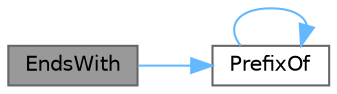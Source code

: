 digraph "EndsWith"
{
 // LATEX_PDF_SIZE
  bgcolor="transparent";
  edge [fontname=Helvetica,fontsize=10,labelfontname=Helvetica,labelfontsize=10];
  node [fontname=Helvetica,fontsize=10,shape=box,height=0.2,width=0.4];
  rankdir="LR";
  Node1 [id="Node000001",label="EndsWith",height=0.2,width=0.4,color="gray40", fillcolor="grey60", style="filled", fontcolor="black",tooltip=" "];
  Node1 -> Node2 [id="edge1_Node000001_Node000002",color="steelblue1",style="solid",tooltip=" "];
  Node2 [id="Node000002",label="PrefixOf",height=0.2,width=0.4,color="grey40", fillcolor="white", style="filled",URL="$namespacetesting_1_1internal.html#a365ed1caecc75e1d681b7e7310548470",tooltip=" "];
  Node2 -> Node2 [id="edge2_Node000002_Node000002",color="steelblue1",style="solid",tooltip=" "];
}
